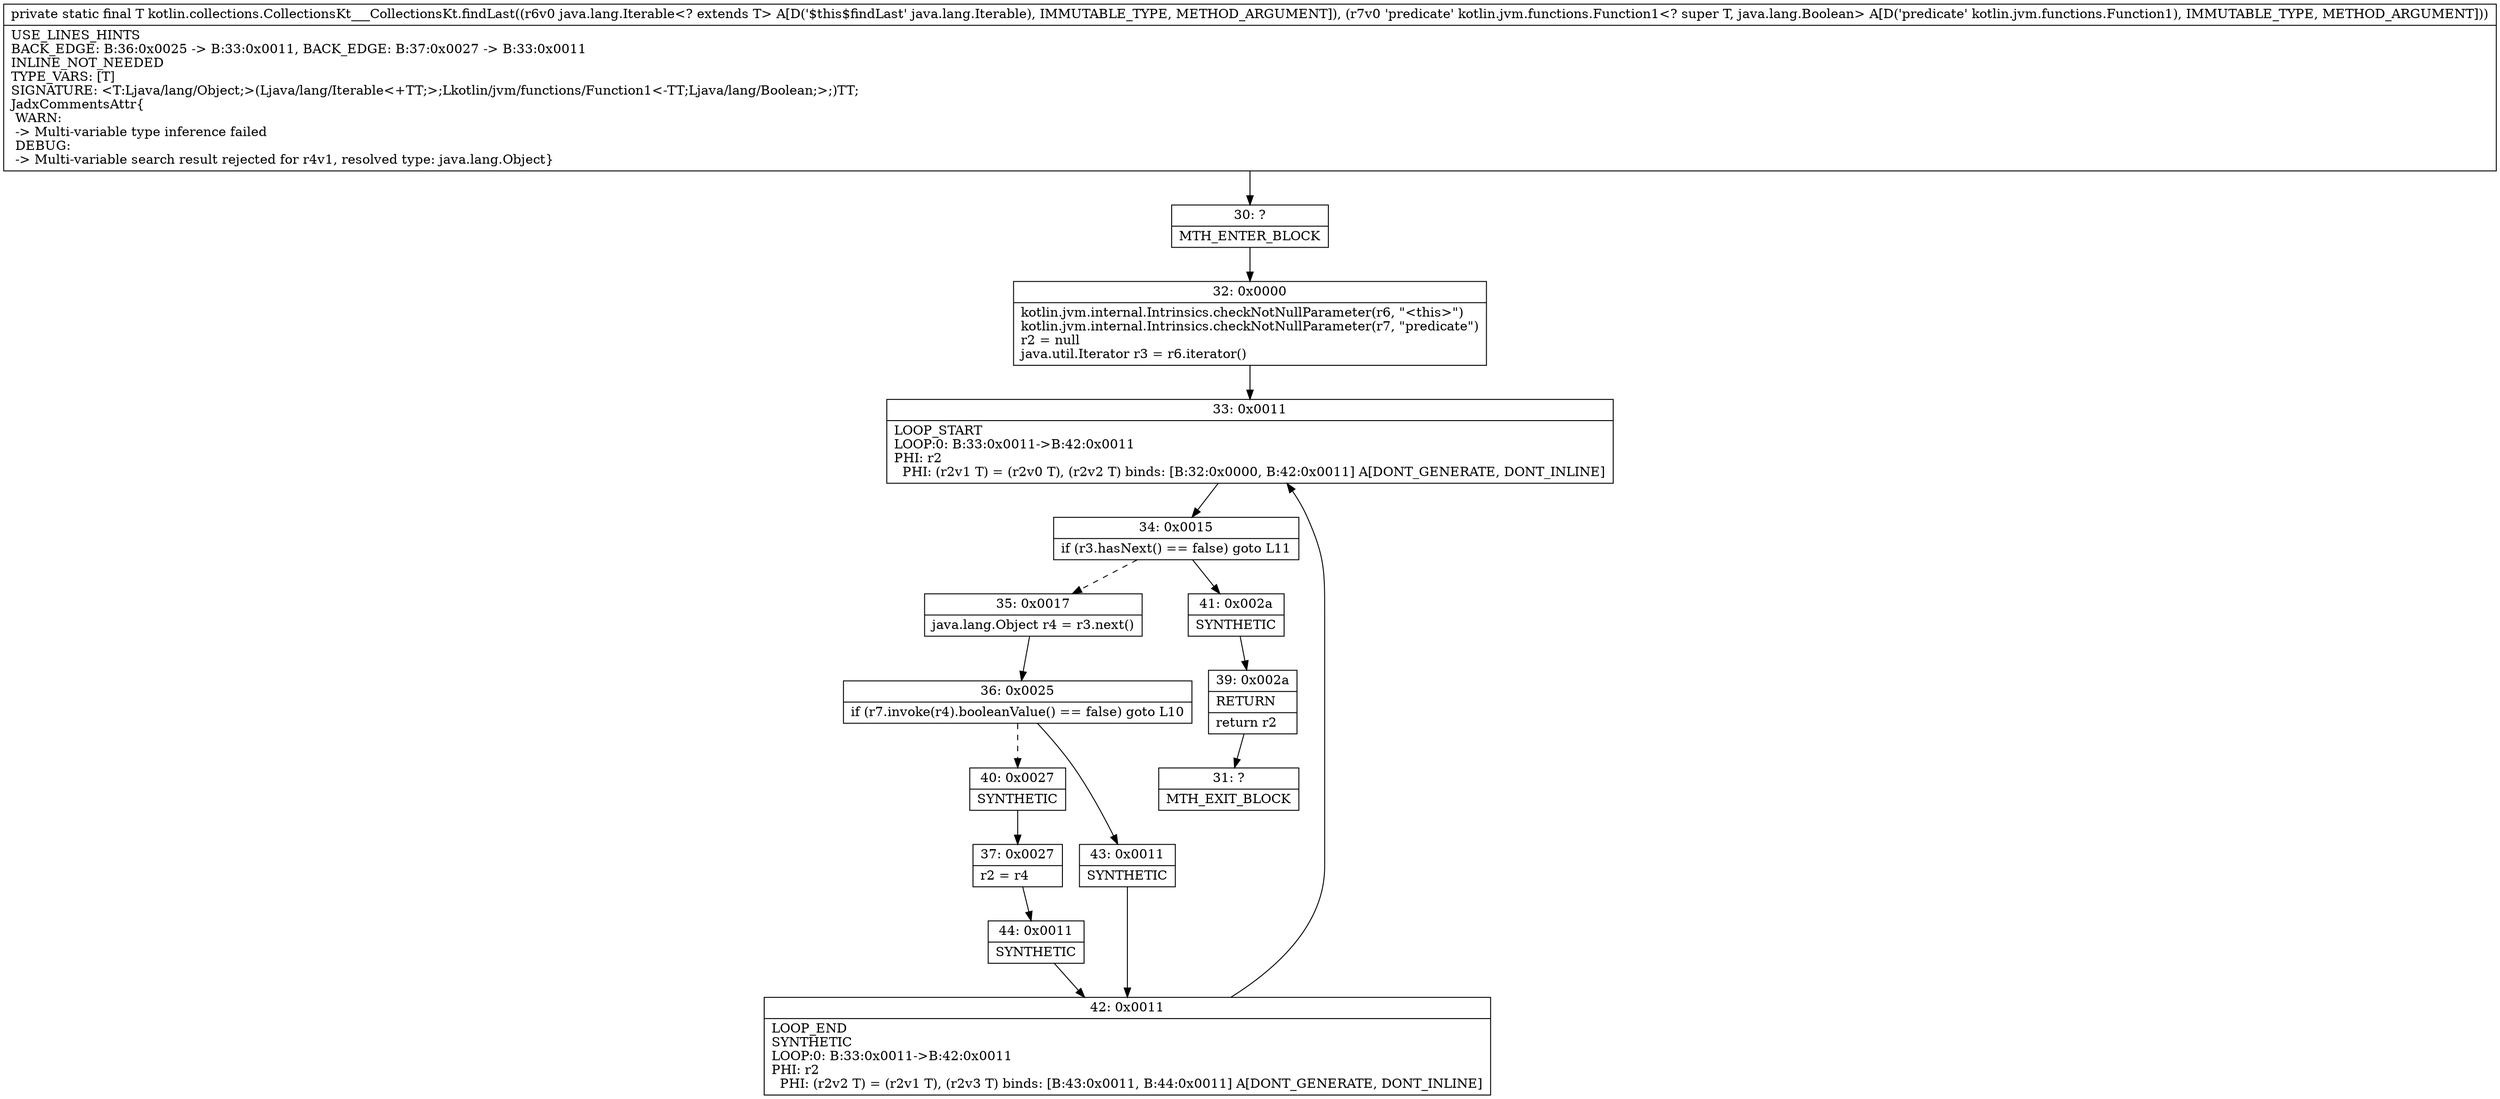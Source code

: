 digraph "CFG forkotlin.collections.CollectionsKt___CollectionsKt.findLast(Ljava\/lang\/Iterable;Lkotlin\/jvm\/functions\/Function1;)Ljava\/lang\/Object;" {
Node_30 [shape=record,label="{30\:\ ?|MTH_ENTER_BLOCK\l}"];
Node_32 [shape=record,label="{32\:\ 0x0000|kotlin.jvm.internal.Intrinsics.checkNotNullParameter(r6, \"\<this\>\")\lkotlin.jvm.internal.Intrinsics.checkNotNullParameter(r7, \"predicate\")\lr2 = null\ljava.util.Iterator r3 = r6.iterator()\l}"];
Node_33 [shape=record,label="{33\:\ 0x0011|LOOP_START\lLOOP:0: B:33:0x0011\-\>B:42:0x0011\lPHI: r2 \l  PHI: (r2v1 T) = (r2v0 T), (r2v2 T) binds: [B:32:0x0000, B:42:0x0011] A[DONT_GENERATE, DONT_INLINE]\l}"];
Node_34 [shape=record,label="{34\:\ 0x0015|if (r3.hasNext() == false) goto L11\l}"];
Node_35 [shape=record,label="{35\:\ 0x0017|java.lang.Object r4 = r3.next()\l}"];
Node_36 [shape=record,label="{36\:\ 0x0025|if (r7.invoke(r4).booleanValue() == false) goto L10\l}"];
Node_40 [shape=record,label="{40\:\ 0x0027|SYNTHETIC\l}"];
Node_37 [shape=record,label="{37\:\ 0x0027|r2 = r4\l}"];
Node_44 [shape=record,label="{44\:\ 0x0011|SYNTHETIC\l}"];
Node_42 [shape=record,label="{42\:\ 0x0011|LOOP_END\lSYNTHETIC\lLOOP:0: B:33:0x0011\-\>B:42:0x0011\lPHI: r2 \l  PHI: (r2v2 T) = (r2v1 T), (r2v3 T) binds: [B:43:0x0011, B:44:0x0011] A[DONT_GENERATE, DONT_INLINE]\l}"];
Node_43 [shape=record,label="{43\:\ 0x0011|SYNTHETIC\l}"];
Node_41 [shape=record,label="{41\:\ 0x002a|SYNTHETIC\l}"];
Node_39 [shape=record,label="{39\:\ 0x002a|RETURN\l|return r2\l}"];
Node_31 [shape=record,label="{31\:\ ?|MTH_EXIT_BLOCK\l}"];
MethodNode[shape=record,label="{private static final T kotlin.collections.CollectionsKt___CollectionsKt.findLast((r6v0 java.lang.Iterable\<? extends T\> A[D('$this$findLast' java.lang.Iterable), IMMUTABLE_TYPE, METHOD_ARGUMENT]), (r7v0 'predicate' kotlin.jvm.functions.Function1\<? super T, java.lang.Boolean\> A[D('predicate' kotlin.jvm.functions.Function1), IMMUTABLE_TYPE, METHOD_ARGUMENT]))  | USE_LINES_HINTS\lBACK_EDGE: B:36:0x0025 \-\> B:33:0x0011, BACK_EDGE: B:37:0x0027 \-\> B:33:0x0011\lINLINE_NOT_NEEDED\lTYPE_VARS: [T]\lSIGNATURE: \<T:Ljava\/lang\/Object;\>(Ljava\/lang\/Iterable\<+TT;\>;Lkotlin\/jvm\/functions\/Function1\<\-TT;Ljava\/lang\/Boolean;\>;)TT;\lJadxCommentsAttr\{\l WARN: \l \-\> Multi\-variable type inference failed\l DEBUG: \l \-\> Multi\-variable search result rejected for r4v1, resolved type: java.lang.Object\}\l}"];
MethodNode -> Node_30;Node_30 -> Node_32;
Node_32 -> Node_33;
Node_33 -> Node_34;
Node_34 -> Node_35[style=dashed];
Node_34 -> Node_41;
Node_35 -> Node_36;
Node_36 -> Node_40[style=dashed];
Node_36 -> Node_43;
Node_40 -> Node_37;
Node_37 -> Node_44;
Node_44 -> Node_42;
Node_42 -> Node_33;
Node_43 -> Node_42;
Node_41 -> Node_39;
Node_39 -> Node_31;
}

